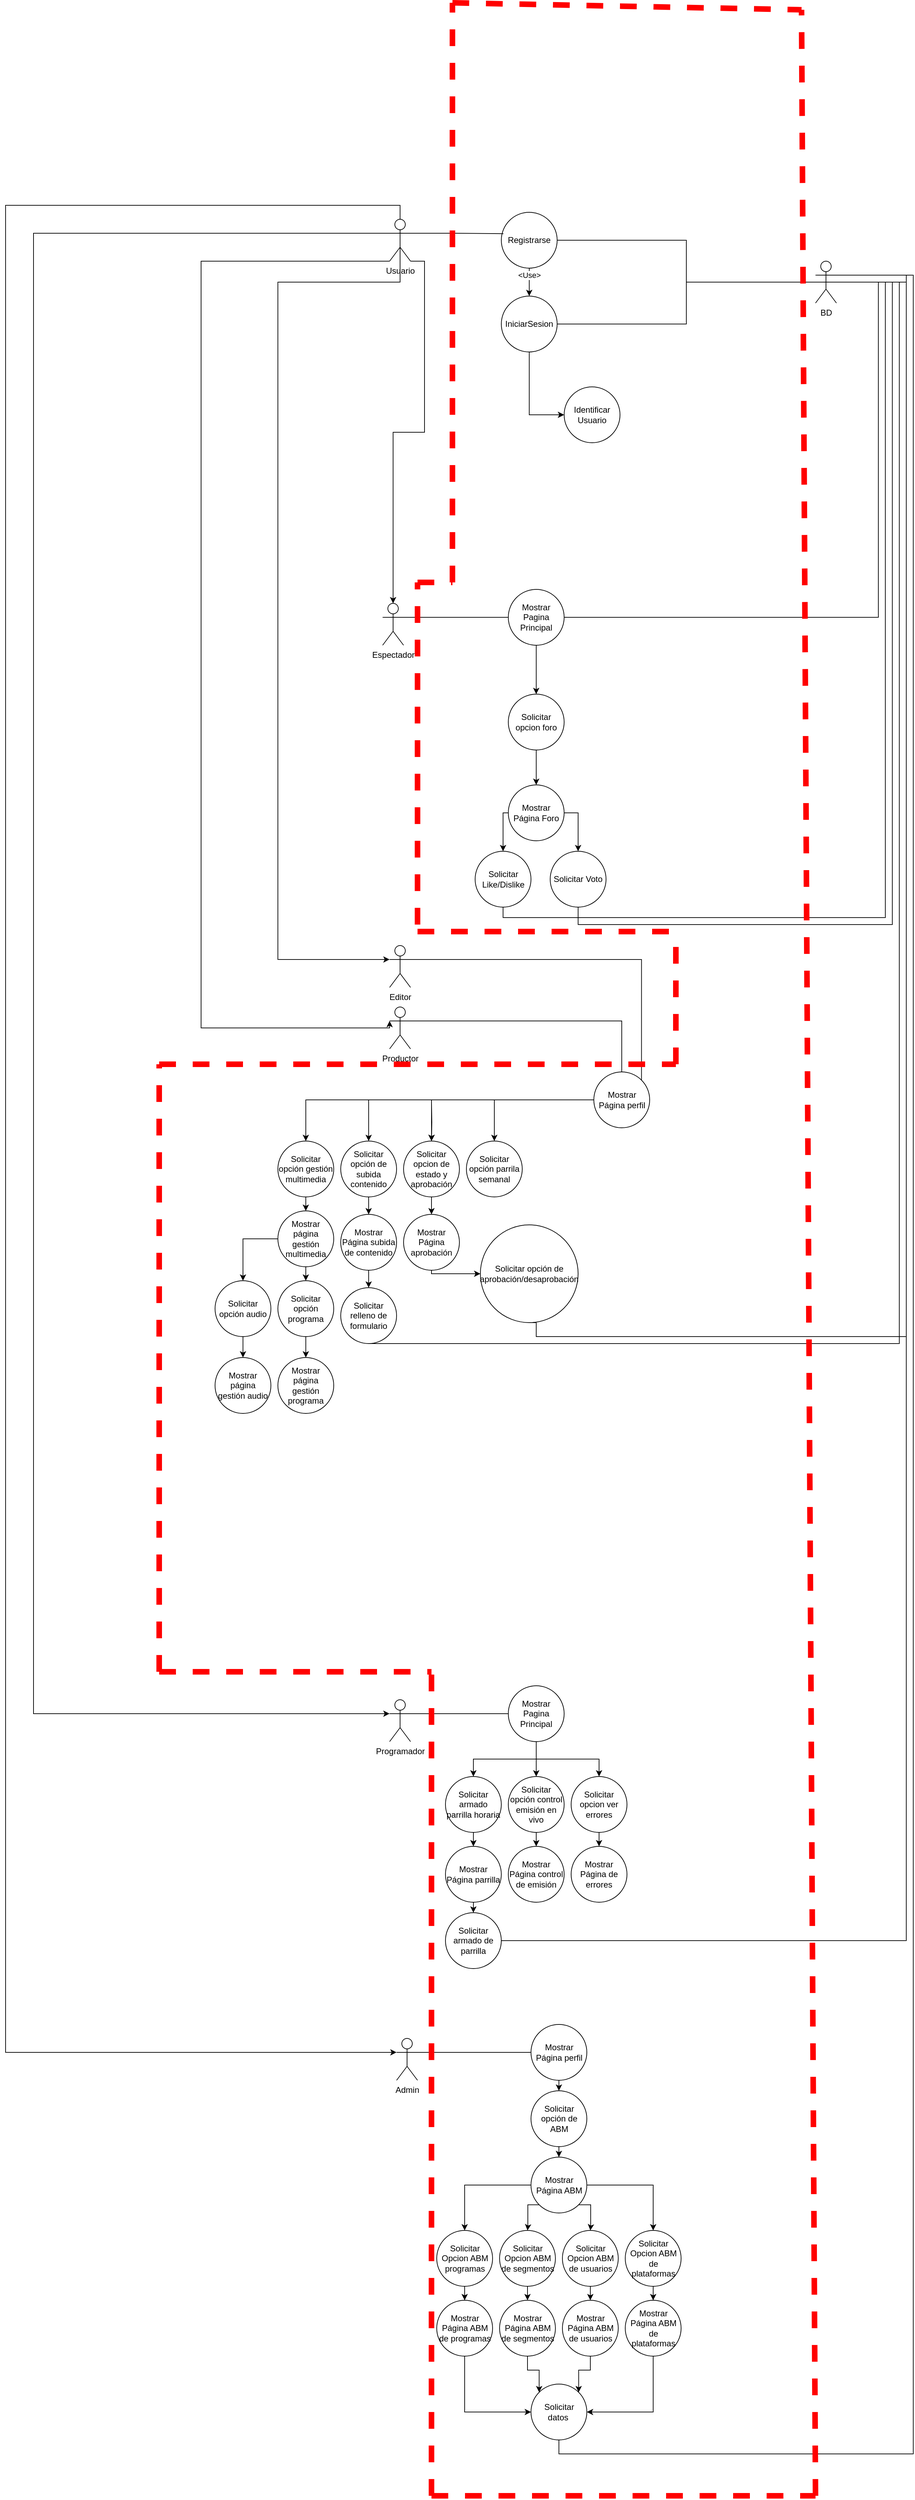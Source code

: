 <mxfile version="28.2.6">
  <diagram name="Página-1" id="diF6Zkp5_q14bTcH_CbA">
    <mxGraphModel dx="2060" dy="957" grid="1" gridSize="10" guides="1" tooltips="1" connect="1" arrows="1" fold="1" page="1" pageScale="1" pageWidth="827" pageHeight="1169" math="0" shadow="0">
      <root>
        <mxCell id="0" />
        <mxCell id="1" parent="0" />
        <mxCell id="aNuB-QXtLoPUxX4SSj4t-326" value="Usuario" style="shape=umlActor;verticalLabelPosition=bottom;verticalAlign=top;html=1;outlineConnect=0;" vertex="1" parent="1">
          <mxGeometry x="1010" y="720" width="30" height="60" as="geometry" />
        </mxCell>
        <mxCell id="aNuB-QXtLoPUxX4SSj4t-327" style="edgeStyle=orthogonalEdgeStyle;rounded=0;orthogonalLoop=1;jettySize=auto;html=1;exitX=0.5;exitY=1;exitDx=0;exitDy=0;" edge="1" parent="1" source="aNuB-QXtLoPUxX4SSj4t-329" target="aNuB-QXtLoPUxX4SSj4t-332">
          <mxGeometry relative="1" as="geometry" />
        </mxCell>
        <mxCell id="aNuB-QXtLoPUxX4SSj4t-328" value="&amp;lt;Use&amp;gt;" style="edgeLabel;html=1;align=center;verticalAlign=middle;resizable=0;points=[];" connectable="0" vertex="1" parent="aNuB-QXtLoPUxX4SSj4t-327">
          <mxGeometry x="-0.53" y="-3" relative="1" as="geometry">
            <mxPoint x="3" as="offset" />
          </mxGeometry>
        </mxCell>
        <mxCell id="aNuB-QXtLoPUxX4SSj4t-329" value="Registrarse" style="ellipse;whiteSpace=wrap;html=1;aspect=fixed;" vertex="1" parent="1">
          <mxGeometry x="1170" y="710" width="80" height="80" as="geometry" />
        </mxCell>
        <mxCell id="aNuB-QXtLoPUxX4SSj4t-330" style="edgeStyle=orthogonalEdgeStyle;rounded=0;orthogonalLoop=1;jettySize=auto;html=1;exitX=1;exitY=0.5;exitDx=0;exitDy=0;endArrow=none;endFill=0;entryX=0.5;entryY=0.5;entryDx=0;entryDy=0;entryPerimeter=0;" edge="1" parent="1" source="aNuB-QXtLoPUxX4SSj4t-332" target="aNuB-QXtLoPUxX4SSj4t-334">
          <mxGeometry relative="1" as="geometry">
            <mxPoint x="1460" y="800" as="targetPoint" />
          </mxGeometry>
        </mxCell>
        <mxCell id="aNuB-QXtLoPUxX4SSj4t-331" style="edgeStyle=orthogonalEdgeStyle;rounded=0;orthogonalLoop=1;jettySize=auto;html=1;exitX=0.5;exitY=1;exitDx=0;exitDy=0;entryX=0;entryY=0.5;entryDx=0;entryDy=0;" edge="1" parent="1" source="aNuB-QXtLoPUxX4SSj4t-332" target="aNuB-QXtLoPUxX4SSj4t-345">
          <mxGeometry relative="1" as="geometry" />
        </mxCell>
        <mxCell id="aNuB-QXtLoPUxX4SSj4t-332" value="IniciarSesion" style="ellipse;whiteSpace=wrap;html=1;aspect=fixed;" vertex="1" parent="1">
          <mxGeometry x="1170" y="830" width="80" height="80" as="geometry" />
        </mxCell>
        <mxCell id="aNuB-QXtLoPUxX4SSj4t-333" style="edgeStyle=orthogonalEdgeStyle;rounded=0;orthogonalLoop=1;jettySize=auto;html=1;entryX=1;entryY=0.5;entryDx=0;entryDy=0;endArrow=none;endFill=0;" edge="1" parent="1" target="aNuB-QXtLoPUxX4SSj4t-347">
          <mxGeometry relative="1" as="geometry">
            <Array as="points">
              <mxPoint x="1710" y="810" />
              <mxPoint x="1710" y="1290" />
            </Array>
            <mxPoint x="1650" y="810" as="sourcePoint" />
          </mxGeometry>
        </mxCell>
        <mxCell id="aNuB-QXtLoPUxX4SSj4t-334" value="BD" style="shape=umlActor;verticalLabelPosition=bottom;verticalAlign=top;html=1;outlineConnect=0;" vertex="1" parent="1">
          <mxGeometry x="1620" y="780" width="30" height="60" as="geometry" />
        </mxCell>
        <mxCell id="aNuB-QXtLoPUxX4SSj4t-335" style="edgeStyle=orthogonalEdgeStyle;rounded=0;orthogonalLoop=1;jettySize=auto;html=1;exitX=1;exitY=0.333;exitDx=0;exitDy=0;exitPerimeter=0;entryX=0;entryY=0.5;entryDx=0;entryDy=0;endArrow=none;endFill=0;" edge="1" parent="1" source="aNuB-QXtLoPUxX4SSj4t-336" target="aNuB-QXtLoPUxX4SSj4t-347">
          <mxGeometry relative="1" as="geometry" />
        </mxCell>
        <mxCell id="aNuB-QXtLoPUxX4SSj4t-336" value="Espectador" style="shape=umlActor;verticalLabelPosition=bottom;verticalAlign=top;html=1;outlineConnect=0;" vertex="1" parent="1">
          <mxGeometry x="1000" y="1270" width="30" height="60" as="geometry" />
        </mxCell>
        <mxCell id="aNuB-QXtLoPUxX4SSj4t-337" style="edgeStyle=orthogonalEdgeStyle;rounded=0;orthogonalLoop=1;jettySize=auto;html=1;exitX=1;exitY=0.333;exitDx=0;exitDy=0;exitPerimeter=0;entryX=0.5;entryY=0;entryDx=0;entryDy=0;endArrow=none;endFill=0;" edge="1" parent="1" source="aNuB-QXtLoPUxX4SSj4t-338" target="aNuB-QXtLoPUxX4SSj4t-361">
          <mxGeometry relative="1" as="geometry" />
        </mxCell>
        <mxCell id="aNuB-QXtLoPUxX4SSj4t-338" value="Productor" style="shape=umlActor;verticalLabelPosition=bottom;verticalAlign=top;html=1;outlineConnect=0;" vertex="1" parent="1">
          <mxGeometry x="1010" y="1848" width="30" height="60" as="geometry" />
        </mxCell>
        <mxCell id="aNuB-QXtLoPUxX4SSj4t-339" style="edgeStyle=orthogonalEdgeStyle;rounded=0;orthogonalLoop=1;jettySize=auto;html=1;exitX=1;exitY=0.333;exitDx=0;exitDy=0;exitPerimeter=0;endArrow=none;endFill=0;" edge="1" parent="1" source="aNuB-QXtLoPUxX4SSj4t-340" target="aNuB-QXtLoPUxX4SSj4t-386">
          <mxGeometry relative="1" as="geometry" />
        </mxCell>
        <mxCell id="aNuB-QXtLoPUxX4SSj4t-340" value="Programador" style="shape=umlActor;verticalLabelPosition=bottom;verticalAlign=top;html=1;outlineConnect=0;" vertex="1" parent="1">
          <mxGeometry x="1010" y="2840" width="30" height="60" as="geometry" />
        </mxCell>
        <mxCell id="aNuB-QXtLoPUxX4SSj4t-341" style="edgeStyle=orthogonalEdgeStyle;rounded=0;orthogonalLoop=1;jettySize=auto;html=1;exitX=1;exitY=0.333;exitDx=0;exitDy=0;exitPerimeter=0;endArrow=none;endFill=0;" edge="1" parent="1" source="aNuB-QXtLoPUxX4SSj4t-342" target="aNuB-QXtLoPUxX4SSj4t-381">
          <mxGeometry relative="1" as="geometry" />
        </mxCell>
        <mxCell id="aNuB-QXtLoPUxX4SSj4t-342" value="Admin" style="shape=umlActor;verticalLabelPosition=bottom;verticalAlign=top;html=1;outlineConnect=0;" vertex="1" parent="1">
          <mxGeometry x="1020" y="3325" width="30" height="60" as="geometry" />
        </mxCell>
        <mxCell id="aNuB-QXtLoPUxX4SSj4t-343" style="edgeStyle=orthogonalEdgeStyle;rounded=0;orthogonalLoop=1;jettySize=auto;html=1;exitX=1;exitY=1;exitDx=0;exitDy=0;entryX=1;entryY=0.5;entryDx=0;entryDy=0;" edge="1" parent="1">
          <mxGeometry relative="1" as="geometry">
            <mxPoint x="2600" y="1968.284" as="sourcePoint" />
          </mxGeometry>
        </mxCell>
        <mxCell id="aNuB-QXtLoPUxX4SSj4t-344" style="edgeStyle=orthogonalEdgeStyle;rounded=0;orthogonalLoop=1;jettySize=auto;html=1;exitX=1;exitY=0.5;exitDx=0;exitDy=0;entryX=0.5;entryY=0.5;entryDx=0;entryDy=0;entryPerimeter=0;endArrow=none;endFill=0;" edge="1" parent="1" source="aNuB-QXtLoPUxX4SSj4t-329" target="aNuB-QXtLoPUxX4SSj4t-334">
          <mxGeometry relative="1" as="geometry" />
        </mxCell>
        <mxCell id="aNuB-QXtLoPUxX4SSj4t-345" value="Identificar Usuario" style="ellipse;whiteSpace=wrap;html=1;aspect=fixed;" vertex="1" parent="1">
          <mxGeometry x="1260" y="960" width="80" height="80" as="geometry" />
        </mxCell>
        <mxCell id="aNuB-QXtLoPUxX4SSj4t-346" style="edgeStyle=orthogonalEdgeStyle;rounded=0;orthogonalLoop=1;jettySize=auto;html=1;exitX=0.5;exitY=1;exitDx=0;exitDy=0;" edge="1" parent="1" source="aNuB-QXtLoPUxX4SSj4t-347" target="aNuB-QXtLoPUxX4SSj4t-349">
          <mxGeometry relative="1" as="geometry" />
        </mxCell>
        <mxCell id="aNuB-QXtLoPUxX4SSj4t-347" value="Mostrar Pagina Principal" style="ellipse;whiteSpace=wrap;html=1;aspect=fixed;" vertex="1" parent="1">
          <mxGeometry x="1180" y="1250" width="80" height="80" as="geometry" />
        </mxCell>
        <mxCell id="aNuB-QXtLoPUxX4SSj4t-348" style="edgeStyle=orthogonalEdgeStyle;rounded=0;orthogonalLoop=1;jettySize=auto;html=1;exitX=0.5;exitY=1;exitDx=0;exitDy=0;entryX=0.5;entryY=0;entryDx=0;entryDy=0;" edge="1" parent="1" source="aNuB-QXtLoPUxX4SSj4t-349" target="aNuB-QXtLoPUxX4SSj4t-351">
          <mxGeometry relative="1" as="geometry" />
        </mxCell>
        <mxCell id="aNuB-QXtLoPUxX4SSj4t-349" value="Solicitar opcion foro" style="ellipse;whiteSpace=wrap;html=1;aspect=fixed;" vertex="1" parent="1">
          <mxGeometry x="1180" y="1400" width="80" height="80" as="geometry" />
        </mxCell>
        <mxCell id="aNuB-QXtLoPUxX4SSj4t-350" style="edgeStyle=orthogonalEdgeStyle;rounded=0;orthogonalLoop=1;jettySize=auto;html=1;entryX=0.5;entryY=0;entryDx=0;entryDy=0;" edge="1" parent="1" source="aNuB-QXtLoPUxX4SSj4t-351" target="aNuB-QXtLoPUxX4SSj4t-353">
          <mxGeometry relative="1" as="geometry">
            <Array as="points">
              <mxPoint x="1173" y="1570" />
            </Array>
          </mxGeometry>
        </mxCell>
        <mxCell id="aNuB-QXtLoPUxX4SSj4t-351" value="Mostrar Página Foro" style="ellipse;whiteSpace=wrap;html=1;aspect=fixed;" vertex="1" parent="1">
          <mxGeometry x="1180" y="1530" width="80" height="80" as="geometry" />
        </mxCell>
        <mxCell id="aNuB-QXtLoPUxX4SSj4t-352" value="Solicitar Voto" style="ellipse;whiteSpace=wrap;html=1;aspect=fixed;" vertex="1" parent="1">
          <mxGeometry x="1240" y="1625" width="80" height="80" as="geometry" />
        </mxCell>
        <mxCell id="aNuB-QXtLoPUxX4SSj4t-353" value="Solicitar Like/Dislike" style="ellipse;whiteSpace=wrap;html=1;aspect=fixed;" vertex="1" parent="1">
          <mxGeometry x="1132.5" y="1625" width="80" height="80" as="geometry" />
        </mxCell>
        <mxCell id="aNuB-QXtLoPUxX4SSj4t-354" style="edgeStyle=orthogonalEdgeStyle;rounded=0;orthogonalLoop=1;jettySize=auto;html=1;exitX=1;exitY=0.5;exitDx=0;exitDy=0;entryX=0.5;entryY=0;entryDx=0;entryDy=0;" edge="1" parent="1" source="aNuB-QXtLoPUxX4SSj4t-351" target="aNuB-QXtLoPUxX4SSj4t-352">
          <mxGeometry relative="1" as="geometry" />
        </mxCell>
        <mxCell id="aNuB-QXtLoPUxX4SSj4t-355" style="edgeStyle=orthogonalEdgeStyle;rounded=0;orthogonalLoop=1;jettySize=auto;html=1;exitX=0.5;exitY=1;exitDx=0;exitDy=0;entryX=0.5;entryY=0.5;entryDx=0;entryDy=0;entryPerimeter=0;endArrow=none;endFill=0;" edge="1" parent="1" source="aNuB-QXtLoPUxX4SSj4t-353" target="aNuB-QXtLoPUxX4SSj4t-334">
          <mxGeometry relative="1" as="geometry">
            <Array as="points">
              <mxPoint x="1172" y="1720" />
              <mxPoint x="1720" y="1720" />
              <mxPoint x="1720" y="810" />
            </Array>
          </mxGeometry>
        </mxCell>
        <mxCell id="aNuB-QXtLoPUxX4SSj4t-356" style="edgeStyle=orthogonalEdgeStyle;rounded=0;orthogonalLoop=1;jettySize=auto;html=1;exitX=0.5;exitY=1;exitDx=0;exitDy=0;entryX=0.5;entryY=0.5;entryDx=0;entryDy=0;entryPerimeter=0;endArrow=none;endFill=0;" edge="1" parent="1" source="aNuB-QXtLoPUxX4SSj4t-352" target="aNuB-QXtLoPUxX4SSj4t-334">
          <mxGeometry relative="1" as="geometry">
            <Array as="points">
              <mxPoint x="1280" y="1730" />
              <mxPoint x="1730" y="1730" />
              <mxPoint x="1730" y="810" />
            </Array>
          </mxGeometry>
        </mxCell>
        <mxCell id="aNuB-QXtLoPUxX4SSj4t-357" style="edgeStyle=orthogonalEdgeStyle;rounded=0;orthogonalLoop=1;jettySize=auto;html=1;exitX=0;exitY=0.5;exitDx=0;exitDy=0;entryX=0.5;entryY=0;entryDx=0;entryDy=0;" edge="1" parent="1" source="aNuB-QXtLoPUxX4SSj4t-361" target="aNuB-QXtLoPUxX4SSj4t-369">
          <mxGeometry relative="1" as="geometry" />
        </mxCell>
        <mxCell id="aNuB-QXtLoPUxX4SSj4t-358" style="edgeStyle=orthogonalEdgeStyle;rounded=0;orthogonalLoop=1;jettySize=auto;html=1;exitX=0;exitY=0.5;exitDx=0;exitDy=0;entryX=0.5;entryY=0;entryDx=0;entryDy=0;" edge="1" parent="1" source="aNuB-QXtLoPUxX4SSj4t-361" target="aNuB-QXtLoPUxX4SSj4t-368">
          <mxGeometry relative="1" as="geometry" />
        </mxCell>
        <mxCell id="aNuB-QXtLoPUxX4SSj4t-359" style="edgeStyle=orthogonalEdgeStyle;rounded=0;orthogonalLoop=1;jettySize=auto;html=1;exitX=0;exitY=0.5;exitDx=0;exitDy=0;entryX=0.5;entryY=0;entryDx=0;entryDy=0;" edge="1" parent="1" source="aNuB-QXtLoPUxX4SSj4t-361" target="aNuB-QXtLoPUxX4SSj4t-366">
          <mxGeometry relative="1" as="geometry" />
        </mxCell>
        <mxCell id="aNuB-QXtLoPUxX4SSj4t-360" style="edgeStyle=orthogonalEdgeStyle;rounded=0;orthogonalLoop=1;jettySize=auto;html=1;exitX=0;exitY=0.5;exitDx=0;exitDy=0;" edge="1" parent="1" source="aNuB-QXtLoPUxX4SSj4t-361" target="aNuB-QXtLoPUxX4SSj4t-371">
          <mxGeometry relative="1" as="geometry" />
        </mxCell>
        <mxCell id="aNuB-QXtLoPUxX4SSj4t-361" value="Mostrar Página perfil" style="ellipse;whiteSpace=wrap;html=1;aspect=fixed;" vertex="1" parent="1">
          <mxGeometry x="1302.5" y="1941" width="80" height="80" as="geometry" />
        </mxCell>
        <mxCell id="aNuB-QXtLoPUxX4SSj4t-362" style="edgeStyle=orthogonalEdgeStyle;rounded=0;orthogonalLoop=1;jettySize=auto;html=1;exitX=1;exitY=0.333;exitDx=0;exitDy=0;exitPerimeter=0;entryX=1;entryY=0;entryDx=0;entryDy=0;endArrow=none;endFill=0;" edge="1" parent="1" source="aNuB-QXtLoPUxX4SSj4t-363" target="aNuB-QXtLoPUxX4SSj4t-361">
          <mxGeometry relative="1" as="geometry" />
        </mxCell>
        <mxCell id="aNuB-QXtLoPUxX4SSj4t-363" value="Editor" style="shape=umlActor;verticalLabelPosition=bottom;verticalAlign=top;html=1;outlineConnect=0;" vertex="1" parent="1">
          <mxGeometry x="1010" y="1760" width="30" height="60" as="geometry" />
        </mxCell>
        <mxCell id="aNuB-QXtLoPUxX4SSj4t-364" style="edgeStyle=orthogonalEdgeStyle;rounded=0;orthogonalLoop=1;jettySize=auto;html=1;exitX=0.5;exitY=1;exitDx=0;exitDy=0;entryX=0.5;entryY=0;entryDx=0;entryDy=0;" edge="1" parent="1" target="aNuB-QXtLoPUxX4SSj4t-368">
          <mxGeometry relative="1" as="geometry">
            <mxPoint x="1070" y="1985" as="sourcePoint" />
          </mxGeometry>
        </mxCell>
        <mxCell id="aNuB-QXtLoPUxX4SSj4t-365" style="edgeStyle=orthogonalEdgeStyle;rounded=0;orthogonalLoop=1;jettySize=auto;html=1;exitX=0.5;exitY=1;exitDx=0;exitDy=0;entryX=0.5;entryY=0;entryDx=0;entryDy=0;" edge="1" parent="1" source="aNuB-QXtLoPUxX4SSj4t-366" target="aNuB-QXtLoPUxX4SSj4t-399">
          <mxGeometry relative="1" as="geometry" />
        </mxCell>
        <mxCell id="aNuB-QXtLoPUxX4SSj4t-366" value="Solicitar opción de subida contenido" style="ellipse;whiteSpace=wrap;html=1;aspect=fixed;" vertex="1" parent="1">
          <mxGeometry x="940" y="2040" width="80" height="80" as="geometry" />
        </mxCell>
        <mxCell id="aNuB-QXtLoPUxX4SSj4t-367" style="edgeStyle=orthogonalEdgeStyle;rounded=0;orthogonalLoop=1;jettySize=auto;html=1;exitX=0.5;exitY=1;exitDx=0;exitDy=0;entryX=0.5;entryY=0;entryDx=0;entryDy=0;" edge="1" parent="1" source="aNuB-QXtLoPUxX4SSj4t-368" target="aNuB-QXtLoPUxX4SSj4t-401">
          <mxGeometry relative="1" as="geometry" />
        </mxCell>
        <mxCell id="aNuB-QXtLoPUxX4SSj4t-368" value="Solicitar opcion de estado y aprobación" style="ellipse;whiteSpace=wrap;html=1;aspect=fixed;" vertex="1" parent="1">
          <mxGeometry x="1030" y="2040" width="80" height="80" as="geometry" />
        </mxCell>
        <mxCell id="aNuB-QXtLoPUxX4SSj4t-369" value="Solicitar opción parrila semanal" style="ellipse;whiteSpace=wrap;html=1;aspect=fixed;" vertex="1" parent="1">
          <mxGeometry x="1120" y="2040" width="80" height="80" as="geometry" />
        </mxCell>
        <mxCell id="aNuB-QXtLoPUxX4SSj4t-370" style="edgeStyle=orthogonalEdgeStyle;rounded=0;orthogonalLoop=1;jettySize=auto;html=1;exitX=0.5;exitY=1;exitDx=0;exitDy=0;entryX=0.5;entryY=0;entryDx=0;entryDy=0;" edge="1" parent="1" source="aNuB-QXtLoPUxX4SSj4t-371" target="aNuB-QXtLoPUxX4SSj4t-395">
          <mxGeometry relative="1" as="geometry" />
        </mxCell>
        <mxCell id="aNuB-QXtLoPUxX4SSj4t-371" value="Solicitar opción gestión multimedia" style="ellipse;whiteSpace=wrap;html=1;aspect=fixed;" vertex="1" parent="1">
          <mxGeometry x="850" y="2040" width="80" height="80" as="geometry" />
        </mxCell>
        <mxCell id="aNuB-QXtLoPUxX4SSj4t-372" style="edgeStyle=orthogonalEdgeStyle;rounded=0;orthogonalLoop=1;jettySize=auto;html=1;exitX=0.5;exitY=1;exitDx=0;exitDy=0;" edge="1" parent="1" source="aNuB-QXtLoPUxX4SSj4t-373" target="aNuB-QXtLoPUxX4SSj4t-396">
          <mxGeometry relative="1" as="geometry" />
        </mxCell>
        <mxCell id="aNuB-QXtLoPUxX4SSj4t-373" value="Solicitar opción audio" style="ellipse;whiteSpace=wrap;html=1;aspect=fixed;" vertex="1" parent="1">
          <mxGeometry x="760" y="2240" width="80" height="80" as="geometry" />
        </mxCell>
        <mxCell id="aNuB-QXtLoPUxX4SSj4t-374" style="edgeStyle=orthogonalEdgeStyle;rounded=0;orthogonalLoop=1;jettySize=auto;html=1;exitX=0.5;exitY=1;exitDx=0;exitDy=0;entryX=0.5;entryY=0;entryDx=0;entryDy=0;" edge="1" parent="1" source="aNuB-QXtLoPUxX4SSj4t-375" target="aNuB-QXtLoPUxX4SSj4t-397">
          <mxGeometry relative="1" as="geometry" />
        </mxCell>
        <mxCell id="aNuB-QXtLoPUxX4SSj4t-375" value="Solicitar opción programa" style="ellipse;whiteSpace=wrap;html=1;aspect=fixed;" vertex="1" parent="1">
          <mxGeometry x="850" y="2240" width="80" height="80" as="geometry" />
        </mxCell>
        <mxCell id="aNuB-QXtLoPUxX4SSj4t-376" value="Solicitar opción de aprobación/desaprobación" style="ellipse;whiteSpace=wrap;html=1;aspect=fixed;" vertex="1" parent="1">
          <mxGeometry x="1140" y="2160" width="140" height="140" as="geometry" />
        </mxCell>
        <mxCell id="aNuB-QXtLoPUxX4SSj4t-377" value="Solicitar relleno de formulario" style="ellipse;whiteSpace=wrap;html=1;aspect=fixed;" vertex="1" parent="1">
          <mxGeometry x="940" y="2250" width="80" height="80" as="geometry" />
        </mxCell>
        <mxCell id="aNuB-QXtLoPUxX4SSj4t-378" style="edgeStyle=orthogonalEdgeStyle;rounded=0;orthogonalLoop=1;jettySize=auto;html=1;exitX=0.5;exitY=1;exitDx=0;exitDy=0;endArrow=none;endFill=0;" edge="1" parent="1" source="aNuB-QXtLoPUxX4SSj4t-377">
          <mxGeometry relative="1" as="geometry">
            <Array as="points">
              <mxPoint x="980" y="2330" />
              <mxPoint x="1740" y="2330" />
              <mxPoint x="1740" y="810" />
            </Array>
            <mxPoint x="1650" y="810" as="targetPoint" />
          </mxGeometry>
        </mxCell>
        <mxCell id="aNuB-QXtLoPUxX4SSj4t-379" style="edgeStyle=orthogonalEdgeStyle;rounded=0;orthogonalLoop=1;jettySize=auto;html=1;exitX=0.5;exitY=1;exitDx=0;exitDy=0;endArrow=none;endFill=0;" edge="1" parent="1" source="aNuB-QXtLoPUxX4SSj4t-376">
          <mxGeometry relative="1" as="geometry">
            <Array as="points">
              <mxPoint x="1220" y="2300" />
              <mxPoint x="1220" y="2320" />
              <mxPoint x="1750" y="2320" />
              <mxPoint x="1750" y="810" />
            </Array>
            <mxPoint x="1650" y="810" as="targetPoint" />
          </mxGeometry>
        </mxCell>
        <mxCell id="aNuB-QXtLoPUxX4SSj4t-380" style="edgeStyle=orthogonalEdgeStyle;rounded=0;orthogonalLoop=1;jettySize=auto;html=1;exitX=0.5;exitY=1;exitDx=0;exitDy=0;" edge="1" parent="1" source="aNuB-QXtLoPUxX4SSj4t-381" target="aNuB-QXtLoPUxX4SSj4t-409">
          <mxGeometry relative="1" as="geometry" />
        </mxCell>
        <mxCell id="aNuB-QXtLoPUxX4SSj4t-381" value="Mostrar Página perfil" style="ellipse;whiteSpace=wrap;html=1;aspect=fixed;" vertex="1" parent="1">
          <mxGeometry x="1212.5" y="3305" width="80" height="80" as="geometry" />
        </mxCell>
        <mxCell id="aNuB-QXtLoPUxX4SSj4t-382" style="edgeStyle=orthogonalEdgeStyle;rounded=0;orthogonalLoop=1;jettySize=auto;html=1;exitX=1;exitY=0.333;exitDx=0;exitDy=0;exitPerimeter=0;entryX=0.037;entryY=0.383;entryDx=0;entryDy=0;entryPerimeter=0;endArrow=none;endFill=0;" edge="1" parent="1" source="aNuB-QXtLoPUxX4SSj4t-326" target="aNuB-QXtLoPUxX4SSj4t-329">
          <mxGeometry relative="1" as="geometry" />
        </mxCell>
        <mxCell id="aNuB-QXtLoPUxX4SSj4t-383" style="edgeStyle=orthogonalEdgeStyle;rounded=0;orthogonalLoop=1;jettySize=auto;html=1;exitX=0.5;exitY=1;exitDx=0;exitDy=0;entryX=0.5;entryY=0;entryDx=0;entryDy=0;" edge="1" parent="1" source="aNuB-QXtLoPUxX4SSj4t-386" target="aNuB-QXtLoPUxX4SSj4t-392">
          <mxGeometry relative="1" as="geometry" />
        </mxCell>
        <mxCell id="aNuB-QXtLoPUxX4SSj4t-384" style="edgeStyle=orthogonalEdgeStyle;rounded=0;orthogonalLoop=1;jettySize=auto;html=1;exitX=0.5;exitY=1;exitDx=0;exitDy=0;entryX=0.5;entryY=0;entryDx=0;entryDy=0;" edge="1" parent="1" source="aNuB-QXtLoPUxX4SSj4t-386" target="aNuB-QXtLoPUxX4SSj4t-388">
          <mxGeometry relative="1" as="geometry" />
        </mxCell>
        <mxCell id="aNuB-QXtLoPUxX4SSj4t-385" style="edgeStyle=orthogonalEdgeStyle;rounded=0;orthogonalLoop=1;jettySize=auto;html=1;exitX=0.5;exitY=1;exitDx=0;exitDy=0;entryX=0.5;entryY=0;entryDx=0;entryDy=0;" edge="1" parent="1" source="aNuB-QXtLoPUxX4SSj4t-386" target="aNuB-QXtLoPUxX4SSj4t-390">
          <mxGeometry relative="1" as="geometry" />
        </mxCell>
        <mxCell id="aNuB-QXtLoPUxX4SSj4t-386" value="Mostrar Pagina Principal" style="ellipse;whiteSpace=wrap;html=1;aspect=fixed;" vertex="1" parent="1">
          <mxGeometry x="1180" y="2820" width="80" height="80" as="geometry" />
        </mxCell>
        <mxCell id="aNuB-QXtLoPUxX4SSj4t-387" style="edgeStyle=orthogonalEdgeStyle;rounded=0;orthogonalLoop=1;jettySize=auto;html=1;exitX=0.5;exitY=1;exitDx=0;exitDy=0;entryX=0.5;entryY=0;entryDx=0;entryDy=0;" edge="1" parent="1" source="aNuB-QXtLoPUxX4SSj4t-388" target="aNuB-QXtLoPUxX4SSj4t-402">
          <mxGeometry relative="1" as="geometry" />
        </mxCell>
        <mxCell id="aNuB-QXtLoPUxX4SSj4t-388" value="Solicitar opción control emisión en vivo" style="ellipse;whiteSpace=wrap;html=1;aspect=fixed;" vertex="1" parent="1">
          <mxGeometry x="1180" y="2950" width="80" height="80" as="geometry" />
        </mxCell>
        <mxCell id="aNuB-QXtLoPUxX4SSj4t-389" style="edgeStyle=orthogonalEdgeStyle;rounded=0;orthogonalLoop=1;jettySize=auto;html=1;exitX=0.5;exitY=1;exitDx=0;exitDy=0;entryX=0.5;entryY=0;entryDx=0;entryDy=0;" edge="1" parent="1" source="aNuB-QXtLoPUxX4SSj4t-390" target="aNuB-QXtLoPUxX4SSj4t-403">
          <mxGeometry relative="1" as="geometry" />
        </mxCell>
        <mxCell id="aNuB-QXtLoPUxX4SSj4t-390" value="Solicitar opcion ver errores" style="ellipse;whiteSpace=wrap;html=1;aspect=fixed;" vertex="1" parent="1">
          <mxGeometry x="1270" y="2950" width="80" height="80" as="geometry" />
        </mxCell>
        <mxCell id="aNuB-QXtLoPUxX4SSj4t-391" style="edgeStyle=orthogonalEdgeStyle;rounded=0;orthogonalLoop=1;jettySize=auto;html=1;exitX=0.5;exitY=1;exitDx=0;exitDy=0;entryX=0.5;entryY=0;entryDx=0;entryDy=0;" edge="1" parent="1" source="aNuB-QXtLoPUxX4SSj4t-392" target="aNuB-QXtLoPUxX4SSj4t-405">
          <mxGeometry relative="1" as="geometry" />
        </mxCell>
        <mxCell id="aNuB-QXtLoPUxX4SSj4t-392" value="Solicitar armado parrilla horaria" style="ellipse;whiteSpace=wrap;html=1;aspect=fixed;" vertex="1" parent="1">
          <mxGeometry x="1090" y="2950" width="80" height="80" as="geometry" />
        </mxCell>
        <mxCell id="aNuB-QXtLoPUxX4SSj4t-393" style="edgeStyle=orthogonalEdgeStyle;rounded=0;orthogonalLoop=1;jettySize=auto;html=1;exitX=0.5;exitY=1;exitDx=0;exitDy=0;entryX=0.5;entryY=0;entryDx=0;entryDy=0;" edge="1" parent="1" source="aNuB-QXtLoPUxX4SSj4t-395" target="aNuB-QXtLoPUxX4SSj4t-375">
          <mxGeometry relative="1" as="geometry" />
        </mxCell>
        <mxCell id="aNuB-QXtLoPUxX4SSj4t-394" style="edgeStyle=orthogonalEdgeStyle;rounded=0;orthogonalLoop=1;jettySize=auto;html=1;exitX=0;exitY=0.5;exitDx=0;exitDy=0;entryX=0.5;entryY=0;entryDx=0;entryDy=0;" edge="1" parent="1" source="aNuB-QXtLoPUxX4SSj4t-395" target="aNuB-QXtLoPUxX4SSj4t-373">
          <mxGeometry relative="1" as="geometry" />
        </mxCell>
        <mxCell id="aNuB-QXtLoPUxX4SSj4t-395" value="Mostrar página gestión multimedia" style="ellipse;whiteSpace=wrap;html=1;aspect=fixed;" vertex="1" parent="1">
          <mxGeometry x="850" y="2140" width="80" height="80" as="geometry" />
        </mxCell>
        <mxCell id="aNuB-QXtLoPUxX4SSj4t-396" value="Mostrar página gestión audio" style="ellipse;whiteSpace=wrap;html=1;aspect=fixed;" vertex="1" parent="1">
          <mxGeometry x="760" y="2350" width="80" height="80" as="geometry" />
        </mxCell>
        <mxCell id="aNuB-QXtLoPUxX4SSj4t-397" value="Mostrar página gestión programa" style="ellipse;whiteSpace=wrap;html=1;aspect=fixed;" vertex="1" parent="1">
          <mxGeometry x="850" y="2350" width="80" height="80" as="geometry" />
        </mxCell>
        <mxCell id="aNuB-QXtLoPUxX4SSj4t-398" style="edgeStyle=orthogonalEdgeStyle;rounded=0;orthogonalLoop=1;jettySize=auto;html=1;exitX=0.5;exitY=1;exitDx=0;exitDy=0;" edge="1" parent="1" source="aNuB-QXtLoPUxX4SSj4t-399" target="aNuB-QXtLoPUxX4SSj4t-377">
          <mxGeometry relative="1" as="geometry" />
        </mxCell>
        <mxCell id="aNuB-QXtLoPUxX4SSj4t-399" value="Mostrar Página subida de contenido" style="ellipse;whiteSpace=wrap;html=1;aspect=fixed;" vertex="1" parent="1">
          <mxGeometry x="940" y="2145" width="80" height="80" as="geometry" />
        </mxCell>
        <mxCell id="aNuB-QXtLoPUxX4SSj4t-400" style="edgeStyle=orthogonalEdgeStyle;rounded=0;orthogonalLoop=1;jettySize=auto;html=1;exitX=0.5;exitY=1;exitDx=0;exitDy=0;entryX=0;entryY=0.5;entryDx=0;entryDy=0;" edge="1" parent="1" source="aNuB-QXtLoPUxX4SSj4t-401" target="aNuB-QXtLoPUxX4SSj4t-376">
          <mxGeometry relative="1" as="geometry">
            <Array as="points">
              <mxPoint x="1070" y="2230" />
            </Array>
          </mxGeometry>
        </mxCell>
        <mxCell id="aNuB-QXtLoPUxX4SSj4t-401" value="Mostrar Página aprobación" style="ellipse;whiteSpace=wrap;html=1;aspect=fixed;" vertex="1" parent="1">
          <mxGeometry x="1030" y="2145" width="80" height="80" as="geometry" />
        </mxCell>
        <mxCell id="aNuB-QXtLoPUxX4SSj4t-402" value="Mostrar Página control de emisión" style="ellipse;whiteSpace=wrap;html=1;aspect=fixed;" vertex="1" parent="1">
          <mxGeometry x="1180" y="3050" width="80" height="80" as="geometry" />
        </mxCell>
        <mxCell id="aNuB-QXtLoPUxX4SSj4t-403" value="Mostrar Página de errores" style="ellipse;whiteSpace=wrap;html=1;aspect=fixed;" vertex="1" parent="1">
          <mxGeometry x="1270" y="3050" width="80" height="80" as="geometry" />
        </mxCell>
        <mxCell id="aNuB-QXtLoPUxX4SSj4t-404" style="edgeStyle=orthogonalEdgeStyle;rounded=0;orthogonalLoop=1;jettySize=auto;html=1;exitX=0.5;exitY=1;exitDx=0;exitDy=0;entryX=0.5;entryY=0;entryDx=0;entryDy=0;" edge="1" parent="1" source="aNuB-QXtLoPUxX4SSj4t-405" target="aNuB-QXtLoPUxX4SSj4t-406">
          <mxGeometry relative="1" as="geometry" />
        </mxCell>
        <mxCell id="aNuB-QXtLoPUxX4SSj4t-405" value="Mostrar Página parrilla" style="ellipse;whiteSpace=wrap;html=1;aspect=fixed;" vertex="1" parent="1">
          <mxGeometry x="1090" y="3050" width="80" height="80" as="geometry" />
        </mxCell>
        <mxCell id="aNuB-QXtLoPUxX4SSj4t-406" value="Solicitar armado de parrilla" style="ellipse;whiteSpace=wrap;html=1;aspect=fixed;" vertex="1" parent="1">
          <mxGeometry x="1090" y="3145" width="80" height="80" as="geometry" />
        </mxCell>
        <mxCell id="aNuB-QXtLoPUxX4SSj4t-407" style="edgeStyle=orthogonalEdgeStyle;rounded=0;orthogonalLoop=1;jettySize=auto;html=1;exitX=1;exitY=0.5;exitDx=0;exitDy=0;entryX=1;entryY=0.333;entryDx=0;entryDy=0;entryPerimeter=0;endArrow=none;endFill=0;" edge="1" parent="1" source="aNuB-QXtLoPUxX4SSj4t-406" target="aNuB-QXtLoPUxX4SSj4t-334">
          <mxGeometry relative="1" as="geometry">
            <Array as="points">
              <mxPoint x="1750" y="3185" />
              <mxPoint x="1750" y="800" />
            </Array>
          </mxGeometry>
        </mxCell>
        <mxCell id="aNuB-QXtLoPUxX4SSj4t-408" style="edgeStyle=orthogonalEdgeStyle;rounded=0;orthogonalLoop=1;jettySize=auto;html=1;exitX=0.5;exitY=1;exitDx=0;exitDy=0;" edge="1" parent="1" source="aNuB-QXtLoPUxX4SSj4t-409" target="aNuB-QXtLoPUxX4SSj4t-422">
          <mxGeometry relative="1" as="geometry" />
        </mxCell>
        <mxCell id="aNuB-QXtLoPUxX4SSj4t-409" value="Solicitar opción de ABM" style="ellipse;whiteSpace=wrap;html=1;aspect=fixed;" vertex="1" parent="1">
          <mxGeometry x="1212.5" y="3400" width="80" height="80" as="geometry" />
        </mxCell>
        <mxCell id="aNuB-QXtLoPUxX4SSj4t-410" style="edgeStyle=orthogonalEdgeStyle;rounded=0;orthogonalLoop=1;jettySize=auto;html=1;exitX=0.5;exitY=1;exitDx=0;exitDy=0;" edge="1" parent="1" source="aNuB-QXtLoPUxX4SSj4t-411" target="aNuB-QXtLoPUxX4SSj4t-429">
          <mxGeometry relative="1" as="geometry" />
        </mxCell>
        <mxCell id="aNuB-QXtLoPUxX4SSj4t-411" value="Solicitar Opcion ABM programas" style="ellipse;whiteSpace=wrap;html=1;aspect=fixed;" vertex="1" parent="1">
          <mxGeometry x="1077.5" y="3600" width="80" height="80" as="geometry" />
        </mxCell>
        <mxCell id="aNuB-QXtLoPUxX4SSj4t-412" style="edgeStyle=orthogonalEdgeStyle;rounded=0;orthogonalLoop=1;jettySize=auto;html=1;exitX=0.5;exitY=1;exitDx=0;exitDy=0;entryX=0.5;entryY=0;entryDx=0;entryDy=0;" edge="1" parent="1" source="aNuB-QXtLoPUxX4SSj4t-413" target="aNuB-QXtLoPUxX4SSj4t-424">
          <mxGeometry relative="1" as="geometry" />
        </mxCell>
        <mxCell id="aNuB-QXtLoPUxX4SSj4t-413" value="Solicitar Opcion ABM de segmentos" style="ellipse;whiteSpace=wrap;html=1;aspect=fixed;" vertex="1" parent="1">
          <mxGeometry x="1167.5" y="3600" width="80" height="80" as="geometry" />
        </mxCell>
        <mxCell id="aNuB-QXtLoPUxX4SSj4t-414" style="edgeStyle=orthogonalEdgeStyle;rounded=0;orthogonalLoop=1;jettySize=auto;html=1;exitX=0.5;exitY=1;exitDx=0;exitDy=0;entryX=0.5;entryY=0;entryDx=0;entryDy=0;" edge="1" parent="1" source="aNuB-QXtLoPUxX4SSj4t-415" target="aNuB-QXtLoPUxX4SSj4t-427">
          <mxGeometry relative="1" as="geometry" />
        </mxCell>
        <mxCell id="aNuB-QXtLoPUxX4SSj4t-415" value="Solicitar Opcion ABM de usuarios" style="ellipse;whiteSpace=wrap;html=1;aspect=fixed;" vertex="1" parent="1">
          <mxGeometry x="1257.5" y="3600" width="80" height="80" as="geometry" />
        </mxCell>
        <mxCell id="aNuB-QXtLoPUxX4SSj4t-416" style="edgeStyle=orthogonalEdgeStyle;rounded=0;orthogonalLoop=1;jettySize=auto;html=1;exitX=0.5;exitY=1;exitDx=0;exitDy=0;" edge="1" parent="1" source="aNuB-QXtLoPUxX4SSj4t-417" target="aNuB-QXtLoPUxX4SSj4t-426">
          <mxGeometry relative="1" as="geometry" />
        </mxCell>
        <mxCell id="aNuB-QXtLoPUxX4SSj4t-417" value="Solicitar Opcion ABM de plataformas" style="ellipse;whiteSpace=wrap;html=1;aspect=fixed;" vertex="1" parent="1">
          <mxGeometry x="1347.5" y="3600" width="80" height="80" as="geometry" />
        </mxCell>
        <mxCell id="aNuB-QXtLoPUxX4SSj4t-418" style="edgeStyle=orthogonalEdgeStyle;rounded=0;orthogonalLoop=1;jettySize=auto;html=1;exitX=0;exitY=0.5;exitDx=0;exitDy=0;" edge="1" parent="1" source="aNuB-QXtLoPUxX4SSj4t-422" target="aNuB-QXtLoPUxX4SSj4t-411">
          <mxGeometry relative="1" as="geometry" />
        </mxCell>
        <mxCell id="aNuB-QXtLoPUxX4SSj4t-419" style="edgeStyle=orthogonalEdgeStyle;rounded=0;orthogonalLoop=1;jettySize=auto;html=1;exitX=0;exitY=1;exitDx=0;exitDy=0;entryX=0.5;entryY=0;entryDx=0;entryDy=0;" edge="1" parent="1" source="aNuB-QXtLoPUxX4SSj4t-422" target="aNuB-QXtLoPUxX4SSj4t-413">
          <mxGeometry relative="1" as="geometry">
            <Array as="points">
              <mxPoint x="1208" y="3563" />
              <mxPoint x="1208" y="3595" />
            </Array>
          </mxGeometry>
        </mxCell>
        <mxCell id="aNuB-QXtLoPUxX4SSj4t-420" style="edgeStyle=orthogonalEdgeStyle;rounded=0;orthogonalLoop=1;jettySize=auto;html=1;exitX=1;exitY=1;exitDx=0;exitDy=0;entryX=0.5;entryY=0;entryDx=0;entryDy=0;" edge="1" parent="1" source="aNuB-QXtLoPUxX4SSj4t-422" target="aNuB-QXtLoPUxX4SSj4t-415">
          <mxGeometry relative="1" as="geometry">
            <Array as="points">
              <mxPoint x="1298" y="3563" />
              <mxPoint x="1298" y="3595" />
            </Array>
          </mxGeometry>
        </mxCell>
        <mxCell id="aNuB-QXtLoPUxX4SSj4t-421" style="edgeStyle=orthogonalEdgeStyle;rounded=0;orthogonalLoop=1;jettySize=auto;html=1;exitX=1;exitY=0.5;exitDx=0;exitDy=0;" edge="1" parent="1" source="aNuB-QXtLoPUxX4SSj4t-422" target="aNuB-QXtLoPUxX4SSj4t-417">
          <mxGeometry relative="1" as="geometry" />
        </mxCell>
        <mxCell id="aNuB-QXtLoPUxX4SSj4t-422" value="Mostrar Página ABM" style="ellipse;whiteSpace=wrap;html=1;aspect=fixed;" vertex="1" parent="1">
          <mxGeometry x="1212.5" y="3495" width="80" height="80" as="geometry" />
        </mxCell>
        <mxCell id="aNuB-QXtLoPUxX4SSj4t-423" style="edgeStyle=orthogonalEdgeStyle;rounded=0;orthogonalLoop=1;jettySize=auto;html=1;exitX=0.5;exitY=1;exitDx=0;exitDy=0;entryX=0;entryY=0;entryDx=0;entryDy=0;" edge="1" parent="1" source="aNuB-QXtLoPUxX4SSj4t-424" target="aNuB-QXtLoPUxX4SSj4t-428">
          <mxGeometry relative="1" as="geometry" />
        </mxCell>
        <mxCell id="aNuB-QXtLoPUxX4SSj4t-424" value="Mostrar Página ABM de segmentos" style="ellipse;whiteSpace=wrap;html=1;aspect=fixed;" vertex="1" parent="1">
          <mxGeometry x="1167.5" y="3700" width="80" height="80" as="geometry" />
        </mxCell>
        <mxCell id="aNuB-QXtLoPUxX4SSj4t-425" style="edgeStyle=orthogonalEdgeStyle;rounded=0;orthogonalLoop=1;jettySize=auto;html=1;exitX=0.5;exitY=1;exitDx=0;exitDy=0;entryX=1;entryY=0.5;entryDx=0;entryDy=0;" edge="1" parent="1" source="aNuB-QXtLoPUxX4SSj4t-426" target="aNuB-QXtLoPUxX4SSj4t-428">
          <mxGeometry relative="1" as="geometry" />
        </mxCell>
        <mxCell id="aNuB-QXtLoPUxX4SSj4t-426" value="Mostrar Página ABM de plataformas" style="ellipse;whiteSpace=wrap;html=1;aspect=fixed;" vertex="1" parent="1">
          <mxGeometry x="1347.5" y="3700" width="80" height="80" as="geometry" />
        </mxCell>
        <mxCell id="aNuB-QXtLoPUxX4SSj4t-427" value="Mostrar Página ABM de usuarios" style="ellipse;whiteSpace=wrap;html=1;aspect=fixed;" vertex="1" parent="1">
          <mxGeometry x="1257.5" y="3700" width="80" height="80" as="geometry" />
        </mxCell>
        <mxCell id="aNuB-QXtLoPUxX4SSj4t-428" value="Solicitar datos&amp;nbsp;" style="ellipse;whiteSpace=wrap;html=1;aspect=fixed;" vertex="1" parent="1">
          <mxGeometry x="1212.5" y="3820" width="80" height="80" as="geometry" />
        </mxCell>
        <mxCell id="aNuB-QXtLoPUxX4SSj4t-429" value="Mostrar Página ABM de programas" style="ellipse;whiteSpace=wrap;html=1;aspect=fixed;" vertex="1" parent="1">
          <mxGeometry x="1077.5" y="3700" width="80" height="80" as="geometry" />
        </mxCell>
        <mxCell id="aNuB-QXtLoPUxX4SSj4t-430" style="edgeStyle=orthogonalEdgeStyle;rounded=0;orthogonalLoop=1;jettySize=auto;html=1;exitX=0.5;exitY=1;exitDx=0;exitDy=0;entryX=1;entryY=0;entryDx=0;entryDy=0;" edge="1" parent="1" source="aNuB-QXtLoPUxX4SSj4t-427" target="aNuB-QXtLoPUxX4SSj4t-428">
          <mxGeometry relative="1" as="geometry" />
        </mxCell>
        <mxCell id="aNuB-QXtLoPUxX4SSj4t-431" style="edgeStyle=orthogonalEdgeStyle;rounded=0;orthogonalLoop=1;jettySize=auto;html=1;exitX=0.5;exitY=1;exitDx=0;exitDy=0;entryX=0;entryY=0.5;entryDx=0;entryDy=0;" edge="1" parent="1" source="aNuB-QXtLoPUxX4SSj4t-429" target="aNuB-QXtLoPUxX4SSj4t-428">
          <mxGeometry relative="1" as="geometry" />
        </mxCell>
        <mxCell id="aNuB-QXtLoPUxX4SSj4t-432" style="edgeStyle=orthogonalEdgeStyle;rounded=0;orthogonalLoop=1;jettySize=auto;html=1;exitX=0.5;exitY=1;exitDx=0;exitDy=0;entryX=1;entryY=0.333;entryDx=0;entryDy=0;entryPerimeter=0;endArrow=none;endFill=0;" edge="1" parent="1" source="aNuB-QXtLoPUxX4SSj4t-428" target="aNuB-QXtLoPUxX4SSj4t-334">
          <mxGeometry relative="1" as="geometry">
            <mxPoint x="1790" y="1420" as="targetPoint" />
            <Array as="points">
              <mxPoint x="1253" y="3920" />
              <mxPoint x="1760" y="3920" />
              <mxPoint x="1760" y="800" />
            </Array>
          </mxGeometry>
        </mxCell>
        <mxCell id="aNuB-QXtLoPUxX4SSj4t-433" value="" style="endArrow=none;html=1;rounded=0;dashed=1;strokeWidth=8;strokeColor=#FF0000;" edge="1" parent="1">
          <mxGeometry width="50" height="50" relative="1" as="geometry">
            <mxPoint x="1100" y="1240" as="sourcePoint" />
            <mxPoint x="1100" y="410" as="targetPoint" />
          </mxGeometry>
        </mxCell>
        <mxCell id="aNuB-QXtLoPUxX4SSj4t-434" value="" style="endArrow=none;html=1;rounded=0;dashed=1;strokeWidth=8;strokeColor=#FF0000;" edge="1" parent="1">
          <mxGeometry width="50" height="50" relative="1" as="geometry">
            <mxPoint x="1050" y="1240" as="sourcePoint" />
            <mxPoint x="1100" y="1240" as="targetPoint" />
          </mxGeometry>
        </mxCell>
        <mxCell id="aNuB-QXtLoPUxX4SSj4t-435" value="" style="endArrow=none;html=1;rounded=0;dashed=1;strokeWidth=8;strokeColor=#FF0000;" edge="1" parent="1">
          <mxGeometry width="50" height="50" relative="1" as="geometry">
            <mxPoint x="1050" y="1730" as="sourcePoint" />
            <mxPoint x="1050" y="1240" as="targetPoint" />
          </mxGeometry>
        </mxCell>
        <mxCell id="aNuB-QXtLoPUxX4SSj4t-436" value="" style="endArrow=none;html=1;rounded=0;dashed=1;strokeWidth=8;strokeColor=#FF0000;" edge="1" parent="1">
          <mxGeometry width="50" height="50" relative="1" as="geometry">
            <mxPoint x="1050" y="1740" as="sourcePoint" />
            <mxPoint x="1420" y="1740" as="targetPoint" />
          </mxGeometry>
        </mxCell>
        <mxCell id="aNuB-QXtLoPUxX4SSj4t-437" value="" style="endArrow=none;html=1;rounded=0;dashed=1;strokeWidth=8;strokeColor=#FF0000;" edge="1" parent="1">
          <mxGeometry width="50" height="50" relative="1" as="geometry">
            <mxPoint x="1420" y="1930" as="sourcePoint" />
            <mxPoint x="1420" y="1740" as="targetPoint" />
          </mxGeometry>
        </mxCell>
        <mxCell id="aNuB-QXtLoPUxX4SSj4t-438" value="" style="endArrow=none;html=1;rounded=0;dashed=1;strokeWidth=8;strokeColor=#FF0000;" edge="1" parent="1">
          <mxGeometry width="50" height="50" relative="1" as="geometry">
            <mxPoint x="680" y="1930" as="sourcePoint" />
            <mxPoint x="1420" y="1930" as="targetPoint" />
          </mxGeometry>
        </mxCell>
        <mxCell id="aNuB-QXtLoPUxX4SSj4t-439" value="" style="endArrow=none;html=1;rounded=0;dashed=1;strokeWidth=8;strokeColor=#FF0000;" edge="1" parent="1">
          <mxGeometry width="50" height="50" relative="1" as="geometry">
            <mxPoint x="680" y="2800" as="sourcePoint" />
            <mxPoint x="680" y="1930" as="targetPoint" />
          </mxGeometry>
        </mxCell>
        <mxCell id="aNuB-QXtLoPUxX4SSj4t-440" value="" style="endArrow=none;html=1;rounded=0;dashed=1;strokeWidth=8;strokeColor=#FF0000;" edge="1" parent="1">
          <mxGeometry width="50" height="50" relative="1" as="geometry">
            <mxPoint x="680" y="2800" as="sourcePoint" />
            <mxPoint x="1070" y="2800" as="targetPoint" />
          </mxGeometry>
        </mxCell>
        <mxCell id="aNuB-QXtLoPUxX4SSj4t-441" value="" style="endArrow=none;html=1;rounded=0;dashed=1;strokeWidth=8;strokeColor=#FF0000;" edge="1" parent="1">
          <mxGeometry width="50" height="50" relative="1" as="geometry">
            <mxPoint x="1070" y="3980" as="sourcePoint" />
            <mxPoint x="1070" y="2800" as="targetPoint" />
          </mxGeometry>
        </mxCell>
        <mxCell id="aNuB-QXtLoPUxX4SSj4t-442" value="" style="endArrow=none;html=1;rounded=0;dashed=1;strokeWidth=8;strokeColor=#FF0000;" edge="1" parent="1">
          <mxGeometry width="50" height="50" relative="1" as="geometry">
            <mxPoint x="1070" y="3980" as="sourcePoint" />
            <mxPoint x="1620" y="3980" as="targetPoint" />
          </mxGeometry>
        </mxCell>
        <mxCell id="aNuB-QXtLoPUxX4SSj4t-443" value="" style="endArrow=none;html=1;rounded=0;dashed=1;strokeWidth=8;strokeColor=#FF0000;" edge="1" parent="1">
          <mxGeometry width="50" height="50" relative="1" as="geometry">
            <mxPoint x="1100" y="410" as="sourcePoint" />
            <mxPoint x="1600" y="420" as="targetPoint" />
          </mxGeometry>
        </mxCell>
        <mxCell id="aNuB-QXtLoPUxX4SSj4t-444" value="" style="endArrow=none;html=1;rounded=0;dashed=1;strokeWidth=8;strokeColor=#FF0000;" edge="1" parent="1">
          <mxGeometry width="50" height="50" relative="1" as="geometry">
            <mxPoint x="1620" y="3980" as="sourcePoint" />
            <mxPoint x="1600" y="420" as="targetPoint" />
          </mxGeometry>
        </mxCell>
        <mxCell id="aNuB-QXtLoPUxX4SSj4t-445" style="edgeStyle=orthogonalEdgeStyle;rounded=0;orthogonalLoop=1;jettySize=auto;html=1;exitX=1;exitY=1;exitDx=0;exitDy=0;exitPerimeter=0;entryX=0.5;entryY=0;entryDx=0;entryDy=0;entryPerimeter=0;" edge="1" parent="1" source="aNuB-QXtLoPUxX4SSj4t-326" target="aNuB-QXtLoPUxX4SSj4t-336">
          <mxGeometry relative="1" as="geometry">
            <Array as="points">
              <mxPoint x="1060" y="780" />
              <mxPoint x="1060" y="1025" />
              <mxPoint x="1015" y="1025" />
            </Array>
          </mxGeometry>
        </mxCell>
        <mxCell id="aNuB-QXtLoPUxX4SSj4t-446" style="edgeStyle=orthogonalEdgeStyle;rounded=0;orthogonalLoop=1;jettySize=auto;html=1;exitX=0;exitY=1;exitDx=0;exitDy=0;exitPerimeter=0;entryX=0;entryY=0.333;entryDx=0;entryDy=0;entryPerimeter=0;" edge="1" parent="1" source="aNuB-QXtLoPUxX4SSj4t-326" target="aNuB-QXtLoPUxX4SSj4t-338">
          <mxGeometry relative="1" as="geometry">
            <Array as="points">
              <mxPoint x="740" y="780" />
              <mxPoint x="740" y="1878" />
              <mxPoint x="1010" y="1878" />
            </Array>
          </mxGeometry>
        </mxCell>
        <mxCell id="aNuB-QXtLoPUxX4SSj4t-447" style="edgeStyle=orthogonalEdgeStyle;rounded=0;orthogonalLoop=1;jettySize=auto;html=1;exitX=0.5;exitY=0.5;exitDx=0;exitDy=0;exitPerimeter=0;entryX=0;entryY=0.333;entryDx=0;entryDy=0;entryPerimeter=0;" edge="1" parent="1" source="aNuB-QXtLoPUxX4SSj4t-326" target="aNuB-QXtLoPUxX4SSj4t-363">
          <mxGeometry relative="1" as="geometry">
            <Array as="points">
              <mxPoint x="1025" y="810" />
              <mxPoint x="850" y="810" />
              <mxPoint x="850" y="1780" />
            </Array>
          </mxGeometry>
        </mxCell>
        <mxCell id="aNuB-QXtLoPUxX4SSj4t-448" style="edgeStyle=orthogonalEdgeStyle;rounded=0;orthogonalLoop=1;jettySize=auto;html=1;exitX=0;exitY=0.333;exitDx=0;exitDy=0;exitPerimeter=0;entryX=0;entryY=0.333;entryDx=0;entryDy=0;entryPerimeter=0;" edge="1" parent="1" source="aNuB-QXtLoPUxX4SSj4t-326" target="aNuB-QXtLoPUxX4SSj4t-340">
          <mxGeometry relative="1" as="geometry">
            <Array as="points">
              <mxPoint x="500" y="740" />
              <mxPoint x="500" y="2860" />
            </Array>
          </mxGeometry>
        </mxCell>
        <mxCell id="aNuB-QXtLoPUxX4SSj4t-449" style="edgeStyle=orthogonalEdgeStyle;rounded=0;orthogonalLoop=1;jettySize=auto;html=1;exitX=0.5;exitY=0;exitDx=0;exitDy=0;exitPerimeter=0;entryX=0;entryY=0.333;entryDx=0;entryDy=0;entryPerimeter=0;" edge="1" parent="1" source="aNuB-QXtLoPUxX4SSj4t-326" target="aNuB-QXtLoPUxX4SSj4t-342">
          <mxGeometry relative="1" as="geometry">
            <Array as="points">
              <mxPoint x="1025" y="700" />
              <mxPoint x="460" y="700" />
              <mxPoint x="460" y="3345" />
            </Array>
          </mxGeometry>
        </mxCell>
      </root>
    </mxGraphModel>
  </diagram>
</mxfile>
